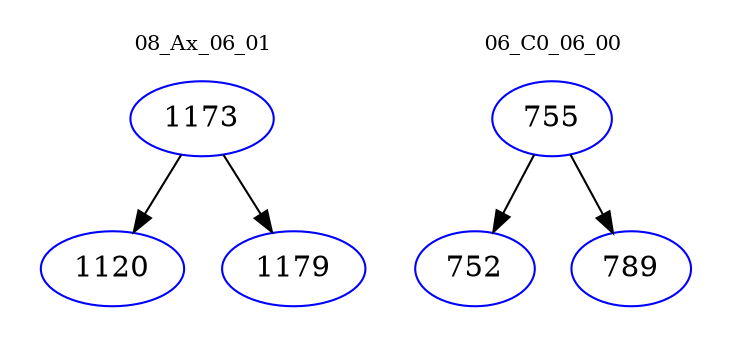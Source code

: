 digraph{
subgraph cluster_0 {
color = white
label = "08_Ax_06_01";
fontsize=10;
T0_1173 [label="1173", color="blue"]
T0_1173 -> T0_1120 [color="black"]
T0_1120 [label="1120", color="blue"]
T0_1173 -> T0_1179 [color="black"]
T0_1179 [label="1179", color="blue"]
}
subgraph cluster_1 {
color = white
label = "06_C0_06_00";
fontsize=10;
T1_755 [label="755", color="blue"]
T1_755 -> T1_752 [color="black"]
T1_752 [label="752", color="blue"]
T1_755 -> T1_789 [color="black"]
T1_789 [label="789", color="blue"]
}
}
